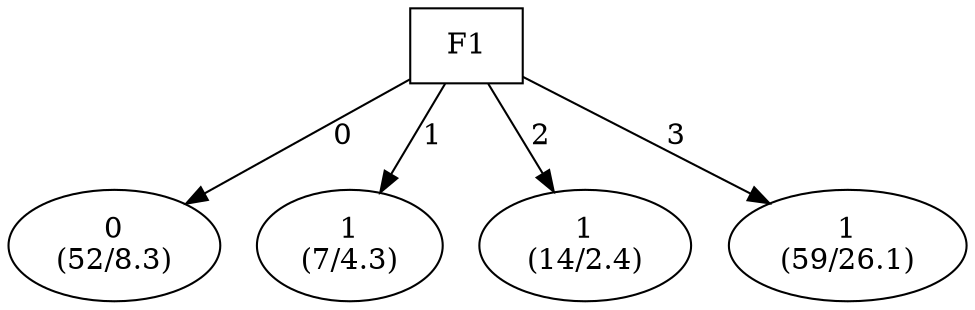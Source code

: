 digraph YaDT {
n0 [ shape=box, label="F1\n"]
n0 -> n1 [label="0"]
n1 [ shape=ellipse, label="0\n(52/8.3)"]
n0 -> n2 [label="1"]
n2 [ shape=ellipse, label="1\n(7/4.3)"]
n0 -> n3 [label="2"]
n3 [ shape=ellipse, label="1\n(14/2.4)"]
n0 -> n4 [label="3"]
n4 [ shape=ellipse, label="1\n(59/26.1)"]
}
